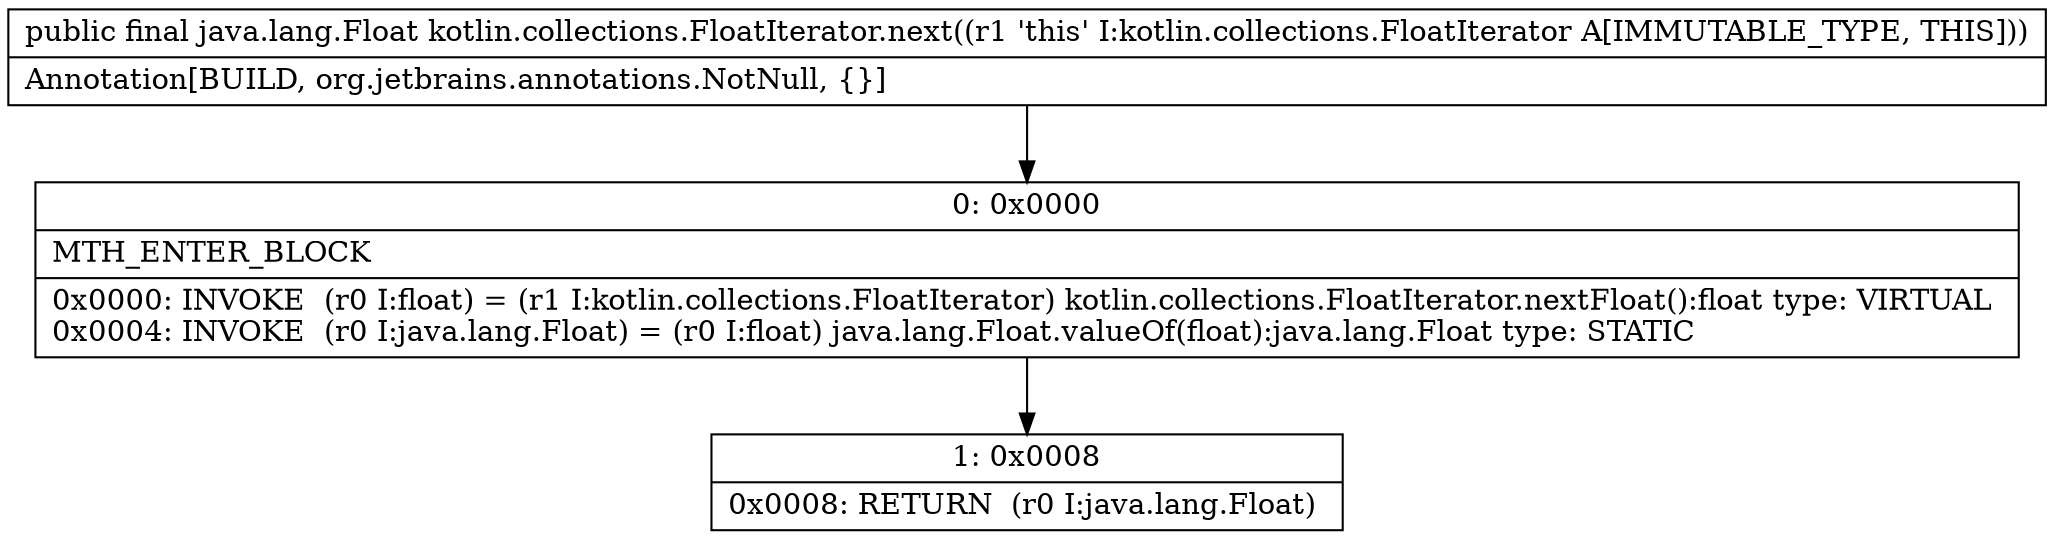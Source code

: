 digraph "CFG forkotlin.collections.FloatIterator.next()Ljava\/lang\/Float;" {
Node_0 [shape=record,label="{0\:\ 0x0000|MTH_ENTER_BLOCK\l|0x0000: INVOKE  (r0 I:float) = (r1 I:kotlin.collections.FloatIterator) kotlin.collections.FloatIterator.nextFloat():float type: VIRTUAL \l0x0004: INVOKE  (r0 I:java.lang.Float) = (r0 I:float) java.lang.Float.valueOf(float):java.lang.Float type: STATIC \l}"];
Node_1 [shape=record,label="{1\:\ 0x0008|0x0008: RETURN  (r0 I:java.lang.Float) \l}"];
MethodNode[shape=record,label="{public final java.lang.Float kotlin.collections.FloatIterator.next((r1 'this' I:kotlin.collections.FloatIterator A[IMMUTABLE_TYPE, THIS]))  | Annotation[BUILD, org.jetbrains.annotations.NotNull, \{\}]\l}"];
MethodNode -> Node_0;
Node_0 -> Node_1;
}

